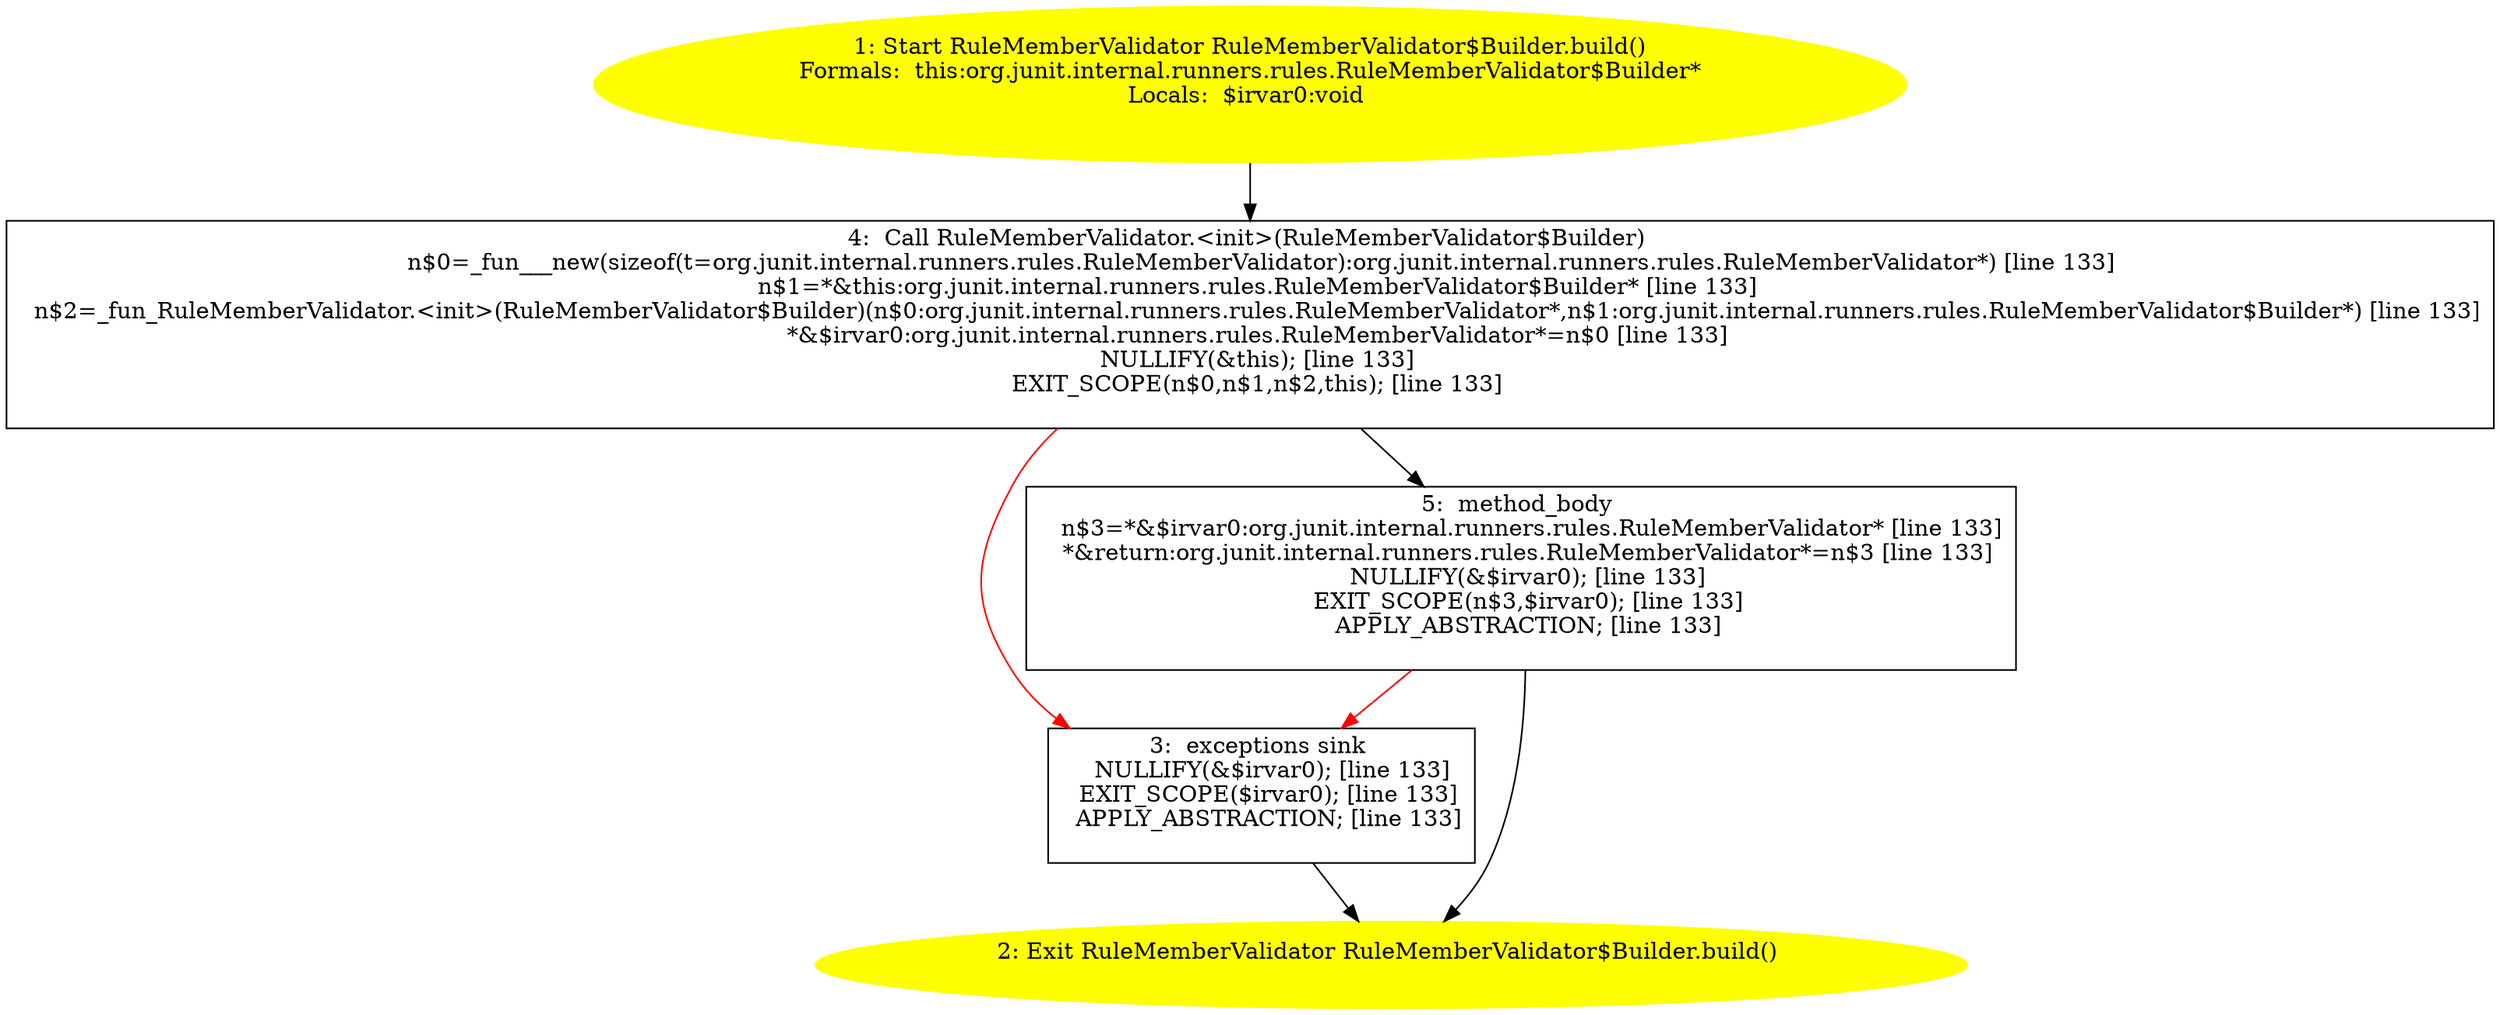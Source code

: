 /* @generated */
digraph cfg {
"org.junit.internal.runners.rules.RuleMemberValidator$Builder.build():org.junit.internal.runners.rule.790cc7e9d755863648f74f79571dad05_1" [label="1: Start RuleMemberValidator RuleMemberValidator$Builder.build()\nFormals:  this:org.junit.internal.runners.rules.RuleMemberValidator$Builder*\nLocals:  $irvar0:void \n  " color=yellow style=filled]
	

	 "org.junit.internal.runners.rules.RuleMemberValidator$Builder.build():org.junit.internal.runners.rule.790cc7e9d755863648f74f79571dad05_1" -> "org.junit.internal.runners.rules.RuleMemberValidator$Builder.build():org.junit.internal.runners.rule.790cc7e9d755863648f74f79571dad05_4" ;
"org.junit.internal.runners.rules.RuleMemberValidator$Builder.build():org.junit.internal.runners.rule.790cc7e9d755863648f74f79571dad05_2" [label="2: Exit RuleMemberValidator RuleMemberValidator$Builder.build() \n  " color=yellow style=filled]
	

"org.junit.internal.runners.rules.RuleMemberValidator$Builder.build():org.junit.internal.runners.rule.790cc7e9d755863648f74f79571dad05_3" [label="3:  exceptions sink \n   NULLIFY(&$irvar0); [line 133]\n  EXIT_SCOPE($irvar0); [line 133]\n  APPLY_ABSTRACTION; [line 133]\n " shape="box"]
	

	 "org.junit.internal.runners.rules.RuleMemberValidator$Builder.build():org.junit.internal.runners.rule.790cc7e9d755863648f74f79571dad05_3" -> "org.junit.internal.runners.rules.RuleMemberValidator$Builder.build():org.junit.internal.runners.rule.790cc7e9d755863648f74f79571dad05_2" ;
"org.junit.internal.runners.rules.RuleMemberValidator$Builder.build():org.junit.internal.runners.rule.790cc7e9d755863648f74f79571dad05_4" [label="4:  Call RuleMemberValidator.<init>(RuleMemberValidator$Builder) \n   n$0=_fun___new(sizeof(t=org.junit.internal.runners.rules.RuleMemberValidator):org.junit.internal.runners.rules.RuleMemberValidator*) [line 133]\n  n$1=*&this:org.junit.internal.runners.rules.RuleMemberValidator$Builder* [line 133]\n  n$2=_fun_RuleMemberValidator.<init>(RuleMemberValidator$Builder)(n$0:org.junit.internal.runners.rules.RuleMemberValidator*,n$1:org.junit.internal.runners.rules.RuleMemberValidator$Builder*) [line 133]\n  *&$irvar0:org.junit.internal.runners.rules.RuleMemberValidator*=n$0 [line 133]\n  NULLIFY(&this); [line 133]\n  EXIT_SCOPE(n$0,n$1,n$2,this); [line 133]\n " shape="box"]
	

	 "org.junit.internal.runners.rules.RuleMemberValidator$Builder.build():org.junit.internal.runners.rule.790cc7e9d755863648f74f79571dad05_4" -> "org.junit.internal.runners.rules.RuleMemberValidator$Builder.build():org.junit.internal.runners.rule.790cc7e9d755863648f74f79571dad05_5" ;
	 "org.junit.internal.runners.rules.RuleMemberValidator$Builder.build():org.junit.internal.runners.rule.790cc7e9d755863648f74f79571dad05_4" -> "org.junit.internal.runners.rules.RuleMemberValidator$Builder.build():org.junit.internal.runners.rule.790cc7e9d755863648f74f79571dad05_3" [color="red" ];
"org.junit.internal.runners.rules.RuleMemberValidator$Builder.build():org.junit.internal.runners.rule.790cc7e9d755863648f74f79571dad05_5" [label="5:  method_body \n   n$3=*&$irvar0:org.junit.internal.runners.rules.RuleMemberValidator* [line 133]\n  *&return:org.junit.internal.runners.rules.RuleMemberValidator*=n$3 [line 133]\n  NULLIFY(&$irvar0); [line 133]\n  EXIT_SCOPE(n$3,$irvar0); [line 133]\n  APPLY_ABSTRACTION; [line 133]\n " shape="box"]
	

	 "org.junit.internal.runners.rules.RuleMemberValidator$Builder.build():org.junit.internal.runners.rule.790cc7e9d755863648f74f79571dad05_5" -> "org.junit.internal.runners.rules.RuleMemberValidator$Builder.build():org.junit.internal.runners.rule.790cc7e9d755863648f74f79571dad05_2" ;
	 "org.junit.internal.runners.rules.RuleMemberValidator$Builder.build():org.junit.internal.runners.rule.790cc7e9d755863648f74f79571dad05_5" -> "org.junit.internal.runners.rules.RuleMemberValidator$Builder.build():org.junit.internal.runners.rule.790cc7e9d755863648f74f79571dad05_3" [color="red" ];
}
